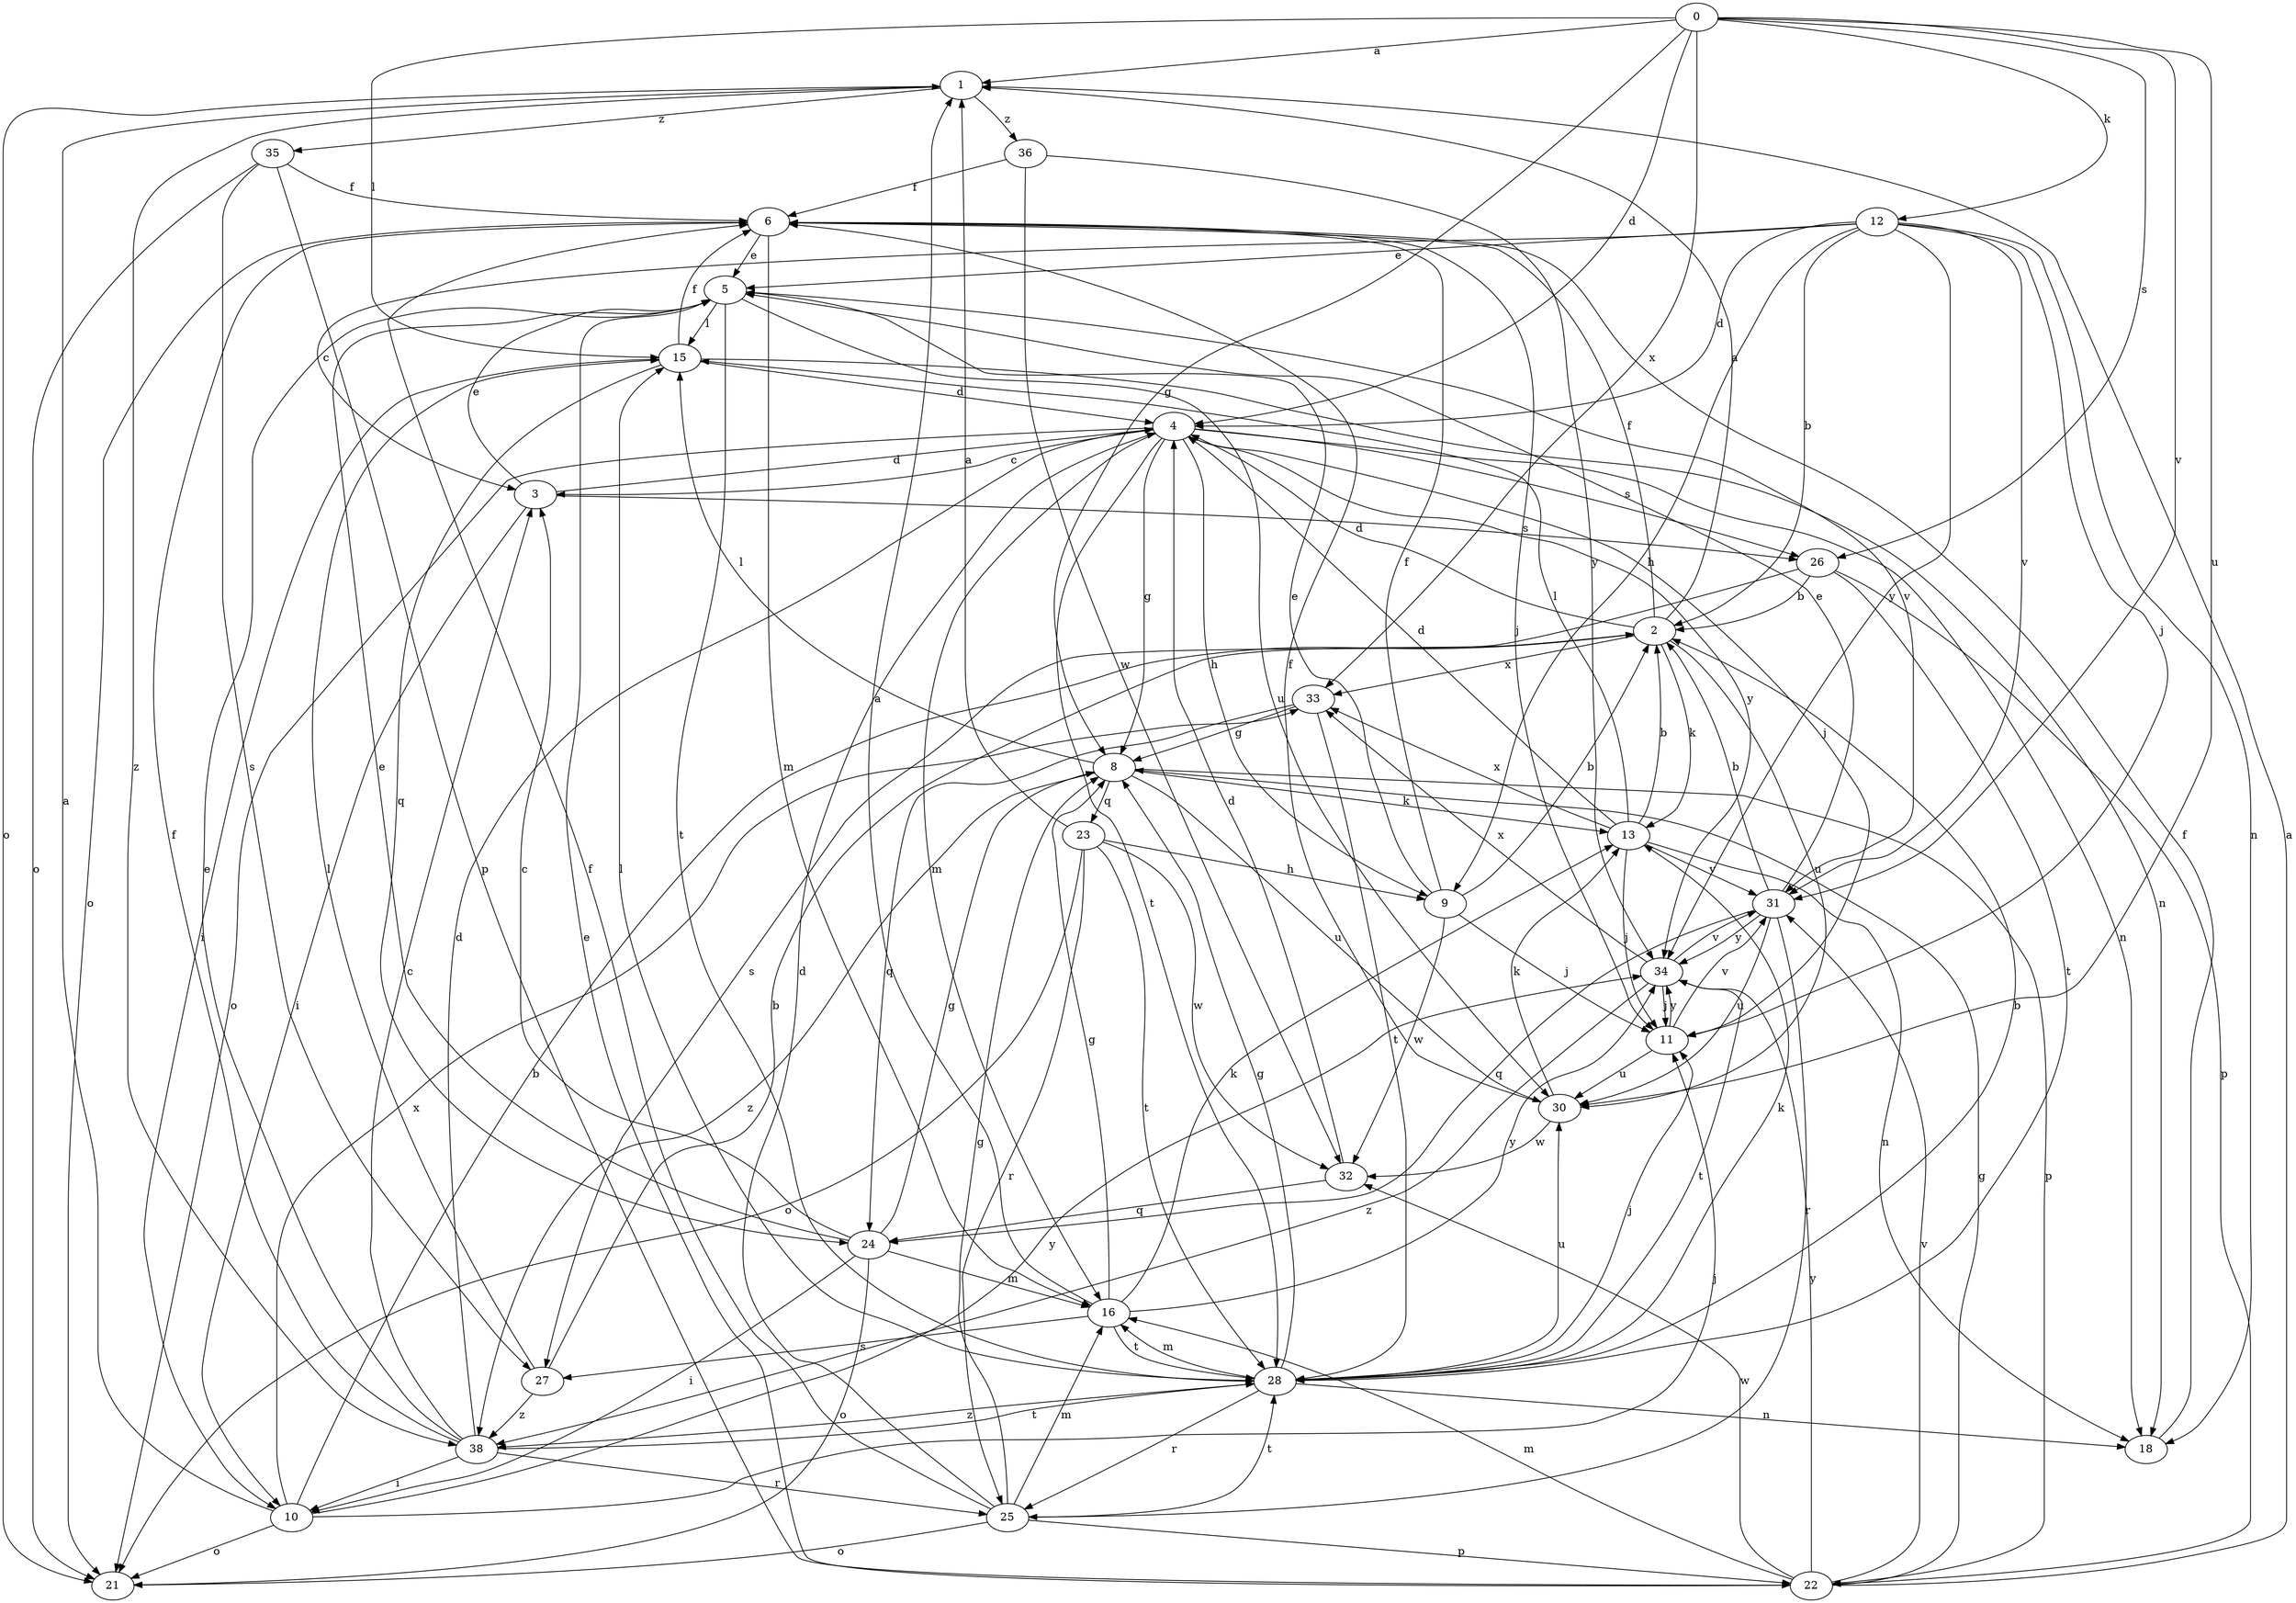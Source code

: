 strict digraph  {
0;
1;
2;
3;
4;
5;
6;
8;
9;
10;
11;
12;
13;
15;
16;
18;
21;
22;
23;
24;
25;
26;
27;
28;
30;
31;
32;
33;
34;
35;
36;
38;
0 -> 1  [label=a];
0 -> 4  [label=d];
0 -> 8  [label=g];
0 -> 12  [label=k];
0 -> 15  [label=l];
0 -> 26  [label=s];
0 -> 30  [label=u];
0 -> 31  [label=v];
0 -> 33  [label=x];
1 -> 21  [label=o];
1 -> 35  [label=z];
1 -> 36  [label=z];
1 -> 38  [label=z];
2 -> 1  [label=a];
2 -> 4  [label=d];
2 -> 6  [label=f];
2 -> 13  [label=k];
2 -> 30  [label=u];
2 -> 33  [label=x];
3 -> 4  [label=d];
3 -> 5  [label=e];
3 -> 10  [label=i];
3 -> 26  [label=s];
4 -> 3  [label=c];
4 -> 8  [label=g];
4 -> 9  [label=h];
4 -> 11  [label=j];
4 -> 16  [label=m];
4 -> 18  [label=n];
4 -> 21  [label=o];
4 -> 26  [label=s];
4 -> 28  [label=t];
4 -> 34  [label=y];
5 -> 15  [label=l];
5 -> 28  [label=t];
5 -> 30  [label=u];
5 -> 31  [label=v];
6 -> 5  [label=e];
6 -> 11  [label=j];
6 -> 16  [label=m];
6 -> 21  [label=o];
8 -> 13  [label=k];
8 -> 15  [label=l];
8 -> 22  [label=p];
8 -> 23  [label=q];
8 -> 30  [label=u];
8 -> 38  [label=z];
9 -> 2  [label=b];
9 -> 5  [label=e];
9 -> 6  [label=f];
9 -> 11  [label=j];
9 -> 32  [label=w];
10 -> 1  [label=a];
10 -> 2  [label=b];
10 -> 11  [label=j];
10 -> 21  [label=o];
10 -> 33  [label=x];
10 -> 34  [label=y];
11 -> 30  [label=u];
11 -> 31  [label=v];
11 -> 34  [label=y];
12 -> 2  [label=b];
12 -> 3  [label=c];
12 -> 4  [label=d];
12 -> 5  [label=e];
12 -> 9  [label=h];
12 -> 11  [label=j];
12 -> 18  [label=n];
12 -> 31  [label=v];
12 -> 34  [label=y];
13 -> 2  [label=b];
13 -> 4  [label=d];
13 -> 11  [label=j];
13 -> 15  [label=l];
13 -> 18  [label=n];
13 -> 31  [label=v];
13 -> 33  [label=x];
15 -> 4  [label=d];
15 -> 6  [label=f];
15 -> 10  [label=i];
15 -> 18  [label=n];
15 -> 24  [label=q];
16 -> 1  [label=a];
16 -> 8  [label=g];
16 -> 13  [label=k];
16 -> 27  [label=s];
16 -> 28  [label=t];
16 -> 34  [label=y];
18 -> 6  [label=f];
22 -> 1  [label=a];
22 -> 5  [label=e];
22 -> 8  [label=g];
22 -> 16  [label=m];
22 -> 31  [label=v];
22 -> 32  [label=w];
22 -> 34  [label=y];
23 -> 1  [label=a];
23 -> 9  [label=h];
23 -> 21  [label=o];
23 -> 25  [label=r];
23 -> 28  [label=t];
23 -> 32  [label=w];
24 -> 3  [label=c];
24 -> 5  [label=e];
24 -> 8  [label=g];
24 -> 10  [label=i];
24 -> 16  [label=m];
24 -> 21  [label=o];
25 -> 4  [label=d];
25 -> 6  [label=f];
25 -> 8  [label=g];
25 -> 16  [label=m];
25 -> 21  [label=o];
25 -> 22  [label=p];
25 -> 28  [label=t];
26 -> 2  [label=b];
26 -> 22  [label=p];
26 -> 27  [label=s];
26 -> 28  [label=t];
27 -> 2  [label=b];
27 -> 15  [label=l];
27 -> 38  [label=z];
28 -> 2  [label=b];
28 -> 8  [label=g];
28 -> 11  [label=j];
28 -> 13  [label=k];
28 -> 15  [label=l];
28 -> 16  [label=m];
28 -> 18  [label=n];
28 -> 25  [label=r];
28 -> 30  [label=u];
28 -> 38  [label=z];
30 -> 6  [label=f];
30 -> 13  [label=k];
30 -> 32  [label=w];
31 -> 2  [label=b];
31 -> 5  [label=e];
31 -> 24  [label=q];
31 -> 25  [label=r];
31 -> 30  [label=u];
31 -> 34  [label=y];
32 -> 4  [label=d];
32 -> 24  [label=q];
33 -> 8  [label=g];
33 -> 24  [label=q];
33 -> 28  [label=t];
34 -> 11  [label=j];
34 -> 28  [label=t];
34 -> 31  [label=v];
34 -> 33  [label=x];
34 -> 38  [label=z];
35 -> 6  [label=f];
35 -> 21  [label=o];
35 -> 22  [label=p];
35 -> 27  [label=s];
36 -> 6  [label=f];
36 -> 32  [label=w];
36 -> 34  [label=y];
38 -> 3  [label=c];
38 -> 4  [label=d];
38 -> 5  [label=e];
38 -> 6  [label=f];
38 -> 10  [label=i];
38 -> 25  [label=r];
38 -> 28  [label=t];
}
